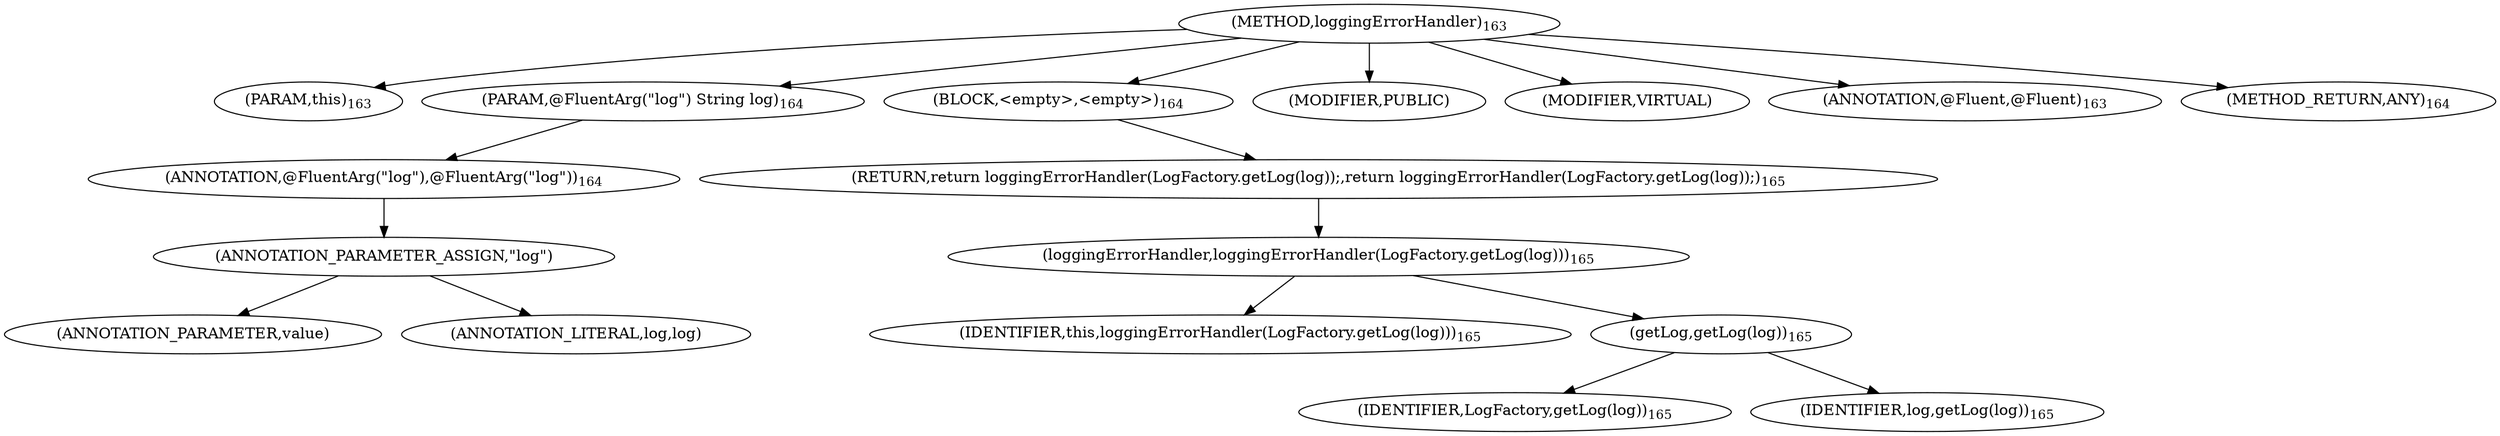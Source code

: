 digraph "loggingErrorHandler" {  
"360" [label = <(METHOD,loggingErrorHandler)<SUB>163</SUB>> ]
"18" [label = <(PARAM,this)<SUB>163</SUB>> ]
"361" [label = <(PARAM,@FluentArg(&quot;log&quot;) String log)<SUB>164</SUB>> ]
"362" [label = <(ANNOTATION,@FluentArg(&quot;log&quot;),@FluentArg(&quot;log&quot;))<SUB>164</SUB>> ]
"363" [label = <(ANNOTATION_PARAMETER_ASSIGN,&quot;log&quot;)> ]
"364" [label = <(ANNOTATION_PARAMETER,value)> ]
"365" [label = <(ANNOTATION_LITERAL,log,log)> ]
"366" [label = <(BLOCK,&lt;empty&gt;,&lt;empty&gt;)<SUB>164</SUB>> ]
"367" [label = <(RETURN,return loggingErrorHandler(LogFactory.getLog(log));,return loggingErrorHandler(LogFactory.getLog(log));)<SUB>165</SUB>> ]
"368" [label = <(loggingErrorHandler,loggingErrorHandler(LogFactory.getLog(log)))<SUB>165</SUB>> ]
"17" [label = <(IDENTIFIER,this,loggingErrorHandler(LogFactory.getLog(log)))<SUB>165</SUB>> ]
"369" [label = <(getLog,getLog(log))<SUB>165</SUB>> ]
"370" [label = <(IDENTIFIER,LogFactory,getLog(log))<SUB>165</SUB>> ]
"371" [label = <(IDENTIFIER,log,getLog(log))<SUB>165</SUB>> ]
"372" [label = <(MODIFIER,PUBLIC)> ]
"373" [label = <(MODIFIER,VIRTUAL)> ]
"374" [label = <(ANNOTATION,@Fluent,@Fluent)<SUB>163</SUB>> ]
"375" [label = <(METHOD_RETURN,ANY)<SUB>164</SUB>> ]
  "360" -> "18" 
  "360" -> "361" 
  "360" -> "366" 
  "360" -> "372" 
  "360" -> "373" 
  "360" -> "374" 
  "360" -> "375" 
  "361" -> "362" 
  "362" -> "363" 
  "363" -> "364" 
  "363" -> "365" 
  "366" -> "367" 
  "367" -> "368" 
  "368" -> "17" 
  "368" -> "369" 
  "369" -> "370" 
  "369" -> "371" 
}
